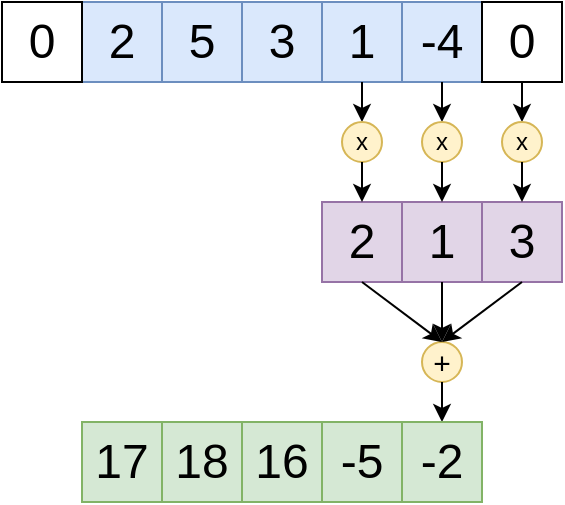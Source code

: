 <mxfile version="22.1.17" type="device">
  <diagram name="Seite-1" id="aa5InkIKdJAkyUY053FU">
    <mxGraphModel dx="569" dy="345" grid="1" gridSize="10" guides="1" tooltips="1" connect="1" arrows="1" fold="1" page="1" pageScale="1" pageWidth="827" pageHeight="1169" math="0" shadow="0">
      <root>
        <mxCell id="0" />
        <mxCell id="1" parent="0" />
        <mxCell id="W9Nydlrf6pNlY_qGZvLQ-1" value="2" style="rounded=0;whiteSpace=wrap;html=1;fillColor=#dae8fc;strokeColor=#6c8ebf;fontSize=24;" parent="1" vertex="1">
          <mxGeometry x="120" y="80" width="40" height="40" as="geometry" />
        </mxCell>
        <mxCell id="W9Nydlrf6pNlY_qGZvLQ-2" value="5" style="rounded=0;whiteSpace=wrap;html=1;fillColor=#dae8fc;strokeColor=#6c8ebf;fontSize=24;" parent="1" vertex="1">
          <mxGeometry x="160" y="80" width="40" height="40" as="geometry" />
        </mxCell>
        <mxCell id="W9Nydlrf6pNlY_qGZvLQ-3" value="3" style="rounded=0;whiteSpace=wrap;html=1;fillColor=#dae8fc;strokeColor=#6c8ebf;fontSize=24;" parent="1" vertex="1">
          <mxGeometry x="200" y="80" width="40" height="40" as="geometry" />
        </mxCell>
        <mxCell id="W9Nydlrf6pNlY_qGZvLQ-4" value="1" style="rounded=0;whiteSpace=wrap;html=1;fillColor=#dae8fc;strokeColor=#6c8ebf;fontSize=24;" parent="1" vertex="1">
          <mxGeometry x="240" y="80" width="40" height="40" as="geometry" />
        </mxCell>
        <mxCell id="W9Nydlrf6pNlY_qGZvLQ-5" value="-4" style="rounded=0;whiteSpace=wrap;html=1;fillColor=#dae8fc;strokeColor=#6c8ebf;fontSize=24;" parent="1" vertex="1">
          <mxGeometry x="280" y="80" width="40" height="40" as="geometry" />
        </mxCell>
        <mxCell id="W9Nydlrf6pNlY_qGZvLQ-6" value="2" style="rounded=0;whiteSpace=wrap;html=1;fillColor=#e1d5e7;strokeColor=#9673a6;fontSize=24;" parent="1" vertex="1">
          <mxGeometry x="240" y="180" width="40" height="40" as="geometry" />
        </mxCell>
        <mxCell id="W9Nydlrf6pNlY_qGZvLQ-7" value="1" style="rounded=0;whiteSpace=wrap;html=1;fillColor=#e1d5e7;strokeColor=#9673a6;fontSize=24;" parent="1" vertex="1">
          <mxGeometry x="280" y="180" width="40" height="40" as="geometry" />
        </mxCell>
        <mxCell id="W9Nydlrf6pNlY_qGZvLQ-8" value="3" style="rounded=0;whiteSpace=wrap;html=1;fillColor=#e1d5e7;strokeColor=#9673a6;fontSize=24;" parent="1" vertex="1">
          <mxGeometry x="320" y="180" width="40" height="40" as="geometry" />
        </mxCell>
        <mxCell id="W9Nydlrf6pNlY_qGZvLQ-9" value="" style="endArrow=classic;html=1;rounded=0;exitX=0.5;exitY=1;exitDx=0;exitDy=0;" parent="1" edge="1">
          <mxGeometry width="50" height="50" relative="1" as="geometry">
            <mxPoint x="260" y="120" as="sourcePoint" />
            <mxPoint x="260" y="140" as="targetPoint" />
          </mxGeometry>
        </mxCell>
        <mxCell id="W9Nydlrf6pNlY_qGZvLQ-10" value="x" style="ellipse;whiteSpace=wrap;html=1;fillColor=#fff2cc;strokeColor=#d6b656;" parent="1" vertex="1">
          <mxGeometry x="250" y="140" width="20" height="20" as="geometry" />
        </mxCell>
        <mxCell id="W9Nydlrf6pNlY_qGZvLQ-12" value="" style="endArrow=classic;html=1;rounded=0;exitX=0.5;exitY=1;exitDx=0;exitDy=0;" parent="1" edge="1">
          <mxGeometry width="50" height="50" relative="1" as="geometry">
            <mxPoint x="260" y="160" as="sourcePoint" />
            <mxPoint x="260" y="180" as="targetPoint" />
          </mxGeometry>
        </mxCell>
        <mxCell id="W9Nydlrf6pNlY_qGZvLQ-15" value="" style="endArrow=classic;html=1;rounded=0;exitX=0.5;exitY=1;exitDx=0;exitDy=0;" parent="1" edge="1">
          <mxGeometry width="50" height="50" relative="1" as="geometry">
            <mxPoint x="300" y="120" as="sourcePoint" />
            <mxPoint x="300" y="140" as="targetPoint" />
          </mxGeometry>
        </mxCell>
        <mxCell id="W9Nydlrf6pNlY_qGZvLQ-16" value="x" style="ellipse;whiteSpace=wrap;html=1;fillColor=#fff2cc;strokeColor=#d6b656;" parent="1" vertex="1">
          <mxGeometry x="290" y="140" width="20" height="20" as="geometry" />
        </mxCell>
        <mxCell id="W9Nydlrf6pNlY_qGZvLQ-17" value="" style="endArrow=classic;html=1;rounded=0;exitX=0.5;exitY=1;exitDx=0;exitDy=0;" parent="1" edge="1">
          <mxGeometry width="50" height="50" relative="1" as="geometry">
            <mxPoint x="300" y="160" as="sourcePoint" />
            <mxPoint x="300" y="180" as="targetPoint" />
          </mxGeometry>
        </mxCell>
        <mxCell id="W9Nydlrf6pNlY_qGZvLQ-18" value="" style="endArrow=classic;html=1;rounded=0;exitX=0.5;exitY=1;exitDx=0;exitDy=0;" parent="1" edge="1">
          <mxGeometry width="50" height="50" relative="1" as="geometry">
            <mxPoint x="340" y="120" as="sourcePoint" />
            <mxPoint x="340" y="140" as="targetPoint" />
          </mxGeometry>
        </mxCell>
        <mxCell id="W9Nydlrf6pNlY_qGZvLQ-19" value="x" style="ellipse;whiteSpace=wrap;html=1;fillColor=#fff2cc;strokeColor=#d6b656;" parent="1" vertex="1">
          <mxGeometry x="330" y="140" width="20" height="20" as="geometry" />
        </mxCell>
        <mxCell id="W9Nydlrf6pNlY_qGZvLQ-20" value="" style="endArrow=classic;html=1;rounded=0;exitX=0.5;exitY=1;exitDx=0;exitDy=0;" parent="1" edge="1">
          <mxGeometry width="50" height="50" relative="1" as="geometry">
            <mxPoint x="340" y="160" as="sourcePoint" />
            <mxPoint x="340" y="180" as="targetPoint" />
          </mxGeometry>
        </mxCell>
        <mxCell id="W9Nydlrf6pNlY_qGZvLQ-21" value="+" style="ellipse;whiteSpace=wrap;html=1;fillColor=#fff2cc;strokeColor=#d6b656;fontSize=15;" parent="1" vertex="1">
          <mxGeometry x="290" y="250" width="20" height="20" as="geometry" />
        </mxCell>
        <mxCell id="W9Nydlrf6pNlY_qGZvLQ-22" value="" style="endArrow=classic;html=1;rounded=0;exitX=0.5;exitY=1;exitDx=0;exitDy=0;entryX=0.5;entryY=0;entryDx=0;entryDy=0;" parent="1" source="W9Nydlrf6pNlY_qGZvLQ-6" target="W9Nydlrf6pNlY_qGZvLQ-21" edge="1">
          <mxGeometry width="50" height="50" relative="1" as="geometry">
            <mxPoint x="260" y="220" as="sourcePoint" />
            <mxPoint x="260" y="240" as="targetPoint" />
          </mxGeometry>
        </mxCell>
        <mxCell id="W9Nydlrf6pNlY_qGZvLQ-23" value="" style="endArrow=classic;html=1;rounded=0;exitX=0.5;exitY=1;exitDx=0;exitDy=0;entryX=0.5;entryY=0;entryDx=0;entryDy=0;" parent="1" source="W9Nydlrf6pNlY_qGZvLQ-7" target="W9Nydlrf6pNlY_qGZvLQ-21" edge="1">
          <mxGeometry width="50" height="50" relative="1" as="geometry">
            <mxPoint x="270" y="230" as="sourcePoint" />
            <mxPoint x="310" y="260" as="targetPoint" />
          </mxGeometry>
        </mxCell>
        <mxCell id="W9Nydlrf6pNlY_qGZvLQ-24" value="" style="endArrow=classic;html=1;rounded=0;exitX=0.5;exitY=1;exitDx=0;exitDy=0;entryX=0.5;entryY=0;entryDx=0;entryDy=0;" parent="1" source="W9Nydlrf6pNlY_qGZvLQ-8" target="W9Nydlrf6pNlY_qGZvLQ-21" edge="1">
          <mxGeometry width="50" height="50" relative="1" as="geometry">
            <mxPoint x="270" y="230" as="sourcePoint" />
            <mxPoint x="310" y="260" as="targetPoint" />
          </mxGeometry>
        </mxCell>
        <mxCell id="W9Nydlrf6pNlY_qGZvLQ-25" value="16" style="rounded=0;whiteSpace=wrap;html=1;fillColor=#d5e8d4;strokeColor=#82b366;fontSize=24;" parent="1" vertex="1">
          <mxGeometry x="200" y="290" width="40" height="40" as="geometry" />
        </mxCell>
        <mxCell id="W9Nydlrf6pNlY_qGZvLQ-27" value="" style="endArrow=classic;html=1;rounded=0;exitX=0.5;exitY=1;exitDx=0;exitDy=0;entryX=0.5;entryY=0;entryDx=0;entryDy=0;" parent="1" edge="1" target="QQptXl-aE5qLPne6DYzu-13">
          <mxGeometry width="50" height="50" relative="1" as="geometry">
            <mxPoint x="300" y="270" as="sourcePoint" />
            <mxPoint x="280.0" y="290" as="targetPoint" />
          </mxGeometry>
        </mxCell>
        <mxCell id="W9Nydlrf6pNlY_qGZvLQ-29" value="-5" style="rounded=0;whiteSpace=wrap;html=1;fillColor=#d5e8d4;strokeColor=#82b366;fontSize=24;" parent="1" vertex="1">
          <mxGeometry x="240" y="290" width="40" height="40" as="geometry" />
        </mxCell>
        <mxCell id="QQptXl-aE5qLPne6DYzu-5" value="0" style="rounded=0;whiteSpace=wrap;html=1;fontSize=24;" vertex="1" parent="1">
          <mxGeometry x="80" y="80" width="40" height="40" as="geometry" />
        </mxCell>
        <mxCell id="QQptXl-aE5qLPne6DYzu-6" value="0" style="rounded=0;whiteSpace=wrap;html=1;fontSize=24;" vertex="1" parent="1">
          <mxGeometry x="320" y="80" width="40" height="40" as="geometry" />
        </mxCell>
        <mxCell id="QQptXl-aE5qLPne6DYzu-11" value="18" style="rounded=0;whiteSpace=wrap;html=1;fillColor=#d5e8d4;strokeColor=#82b366;fontSize=24;" vertex="1" parent="1">
          <mxGeometry x="160" y="290" width="40" height="40" as="geometry" />
        </mxCell>
        <mxCell id="QQptXl-aE5qLPne6DYzu-12" value="17" style="rounded=0;whiteSpace=wrap;html=1;fillColor=#d5e8d4;strokeColor=#82b366;fontSize=24;" vertex="1" parent="1">
          <mxGeometry x="120" y="290" width="40" height="40" as="geometry" />
        </mxCell>
        <mxCell id="QQptXl-aE5qLPne6DYzu-13" value="-2" style="rounded=0;whiteSpace=wrap;html=1;fillColor=#d5e8d4;strokeColor=#82b366;fontSize=24;" vertex="1" parent="1">
          <mxGeometry x="280" y="290" width="40" height="40" as="geometry" />
        </mxCell>
      </root>
    </mxGraphModel>
  </diagram>
</mxfile>
